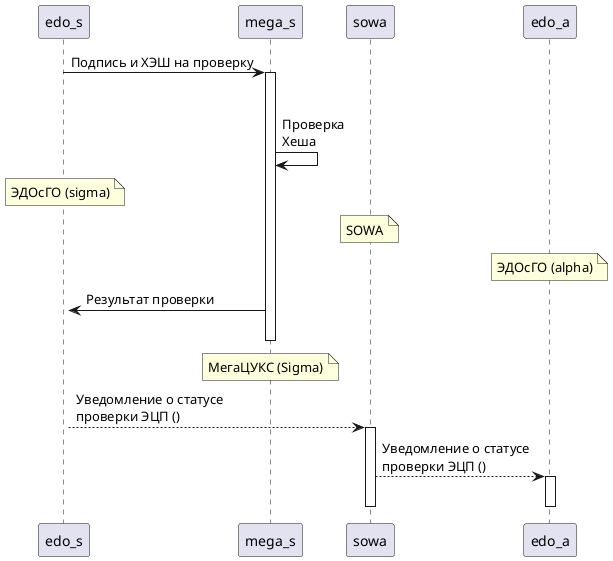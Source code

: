 @startuml Проверка подписей и ХЭШей МВД в МугаЦУКСе

edo_s -> mega_s++: Подпись и ХЭШ на проверку
deactivate edo_s
mega_s -> mega_s: Проверка \nХеша
note over edo_s
    ЭДОсГО (sigma)
end note
note over sowa
    SOWA
end note
note over edo_a
    ЭДОсГО (alpha)
end note
mega_s ->edo_s++: Результат проверки
deactivate mega_s
note over mega_s
    МегаЦУКС (Sigma)
end note
edo_s --> sowa++: Уведомление о статусе \nпроверки ЭЦП ()
sowa --> edo_a++: Уведомление о статусе \nпроверки ЭЦП ()
deactivate sowa
deactivate edo_a

@enduml
